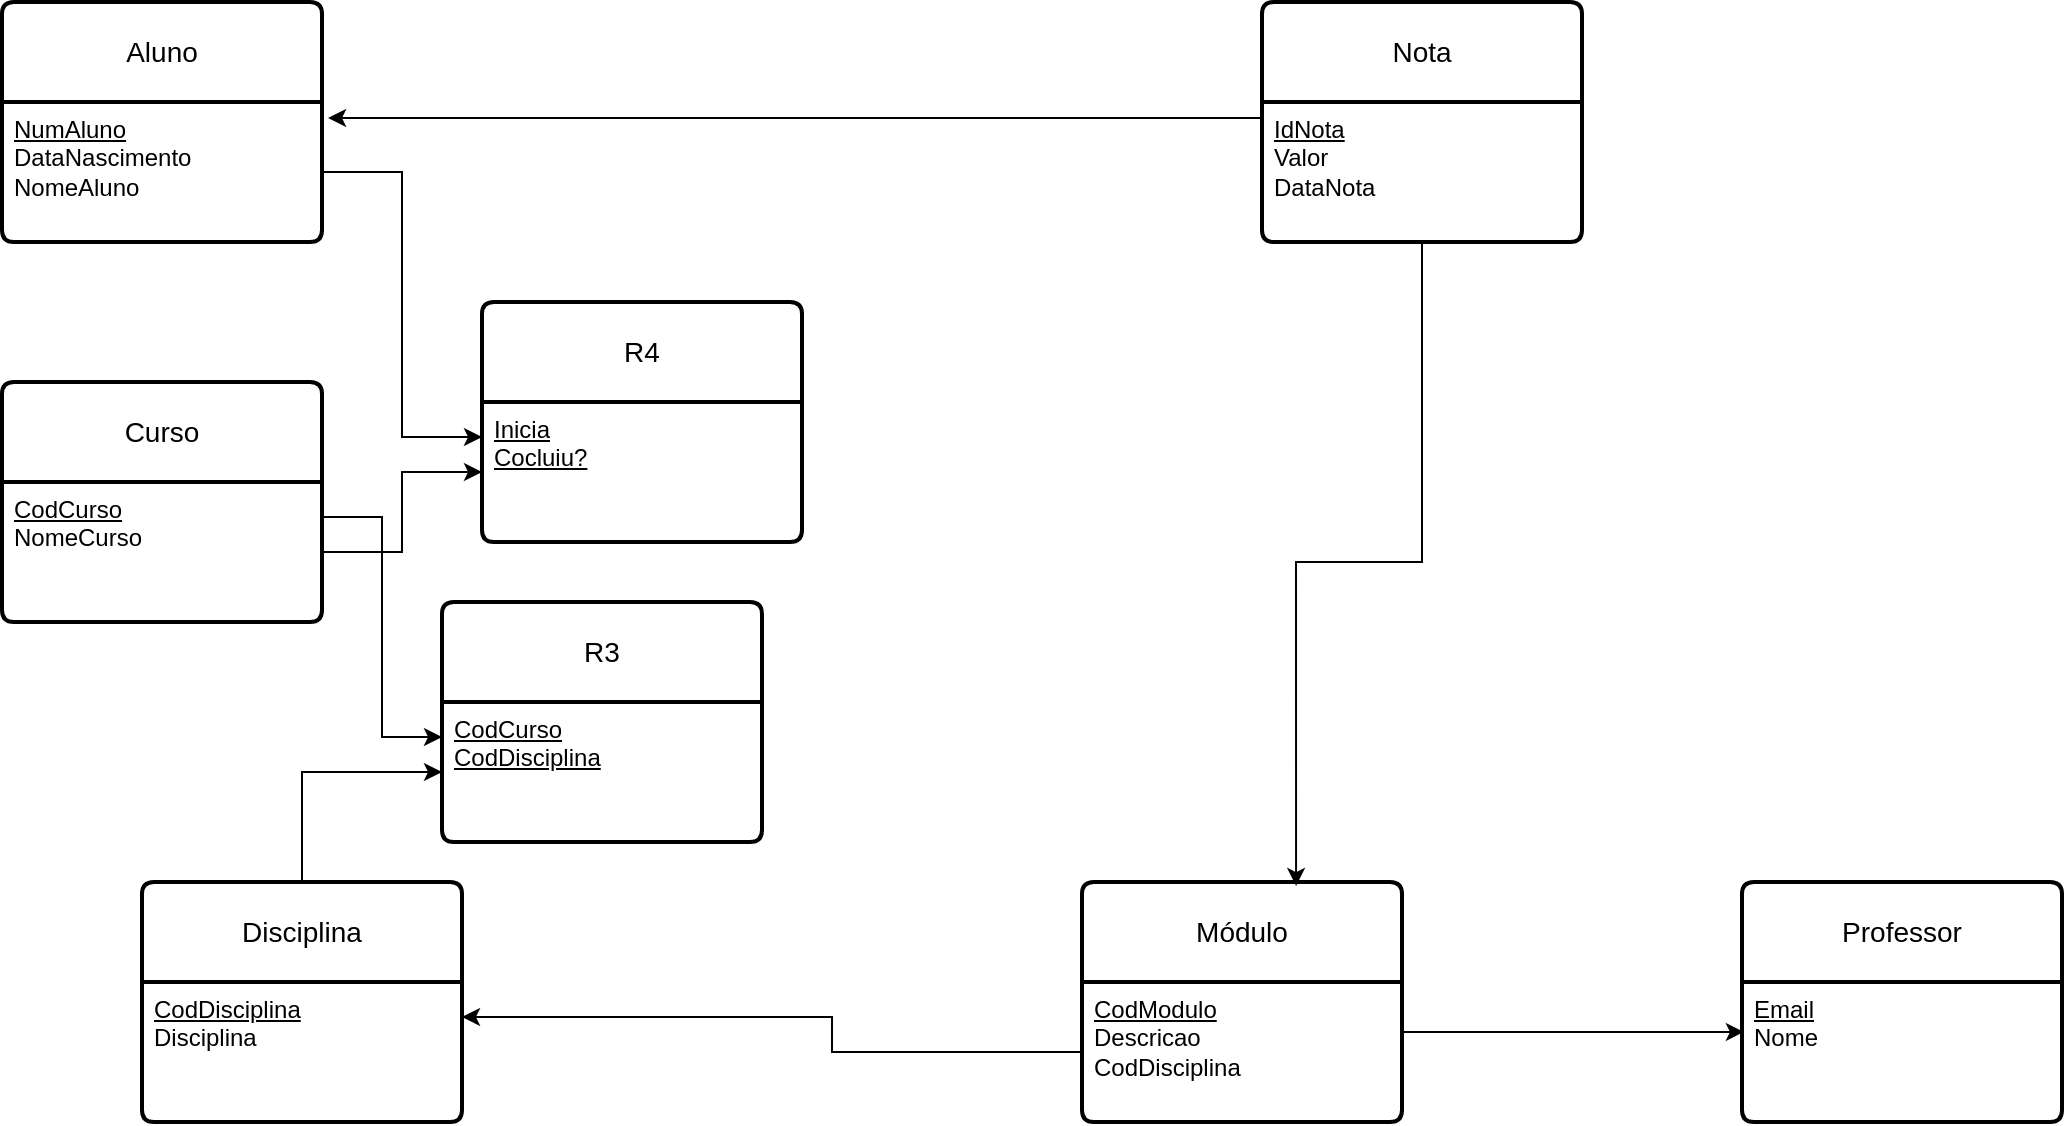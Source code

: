 <mxfile version="28.2.7">
  <diagram name="Página-1" id="FTeC7_8QzdlVlI3I9Mvk">
    <mxGraphModel dx="1426" dy="785" grid="1" gridSize="10" guides="1" tooltips="1" connect="1" arrows="1" fold="1" page="1" pageScale="1" pageWidth="1654" pageHeight="2336" math="0" shadow="0">
      <root>
        <mxCell id="0" />
        <mxCell id="1" parent="0" />
        <mxCell id="6bJcXYdi7RKFtDTyvEfA-14" value="Nota" style="swimlane;childLayout=stackLayout;horizontal=1;startSize=50;horizontalStack=0;rounded=1;fontSize=14;fontStyle=0;strokeWidth=2;resizeParent=0;resizeLast=1;shadow=0;dashed=0;align=center;arcSize=4;whiteSpace=wrap;html=1;" parent="1" vertex="1">
          <mxGeometry x="850" y="180" width="160" height="120" as="geometry" />
        </mxCell>
        <mxCell id="6bJcXYdi7RKFtDTyvEfA-15" value="&lt;u&gt;IdNota&lt;/u&gt;&lt;div&gt;Valor&lt;br&gt;&lt;div&gt;DataNota&lt;/div&gt;&lt;/div&gt;" style="align=left;strokeColor=none;fillColor=none;spacingLeft=4;spacingRight=4;fontSize=12;verticalAlign=top;resizable=0;rotatable=0;part=1;html=1;whiteSpace=wrap;" parent="6bJcXYdi7RKFtDTyvEfA-14" vertex="1">
          <mxGeometry y="50" width="160" height="70" as="geometry" />
        </mxCell>
        <mxCell id="6bJcXYdi7RKFtDTyvEfA-22" value="Aluno" style="swimlane;childLayout=stackLayout;horizontal=1;startSize=50;horizontalStack=0;rounded=1;fontSize=14;fontStyle=0;strokeWidth=2;resizeParent=0;resizeLast=1;shadow=0;dashed=0;align=center;arcSize=4;whiteSpace=wrap;html=1;" parent="1" vertex="1">
          <mxGeometry x="220" y="180" width="160" height="120" as="geometry" />
        </mxCell>
        <mxCell id="6bJcXYdi7RKFtDTyvEfA-23" value="&lt;u&gt;NumAluno&lt;/u&gt;&lt;br&gt;&lt;div&gt;DataNascimento&lt;/div&gt;&lt;div&gt;NomeAluno&lt;/div&gt;" style="align=left;strokeColor=none;fillColor=none;spacingLeft=4;spacingRight=4;fontSize=12;verticalAlign=top;resizable=0;rotatable=0;part=1;html=1;whiteSpace=wrap;" parent="6bJcXYdi7RKFtDTyvEfA-22" vertex="1">
          <mxGeometry y="50" width="160" height="70" as="geometry" />
        </mxCell>
        <mxCell id="8zlrZK70hH1nTl3RyPgM-11" value="&lt;br&gt;&lt;div&gt;&lt;br&gt;&lt;/div&gt;" style="align=left;strokeColor=none;fillColor=none;spacingLeft=4;spacingRight=4;fontSize=12;verticalAlign=top;resizable=0;rotatable=0;part=1;html=1;whiteSpace=wrap;" vertex="1" parent="6bJcXYdi7RKFtDTyvEfA-22">
          <mxGeometry y="120" width="160" as="geometry" />
        </mxCell>
        <mxCell id="6bJcXYdi7RKFtDTyvEfA-24" value="Curso" style="swimlane;childLayout=stackLayout;horizontal=1;startSize=50;horizontalStack=0;rounded=1;fontSize=14;fontStyle=0;strokeWidth=2;resizeParent=0;resizeLast=1;shadow=0;dashed=0;align=center;arcSize=4;whiteSpace=wrap;html=1;" parent="1" vertex="1">
          <mxGeometry x="220" y="370" width="160" height="120" as="geometry" />
        </mxCell>
        <mxCell id="6bJcXYdi7RKFtDTyvEfA-25" value="&lt;div&gt;&lt;u&gt;CodCurso&lt;/u&gt;&lt;/div&gt;&lt;div&gt;NomeCurso&lt;/div&gt;" style="align=left;strokeColor=none;fillColor=none;spacingLeft=4;spacingRight=4;fontSize=12;verticalAlign=top;resizable=0;rotatable=0;part=1;html=1;whiteSpace=wrap;" parent="6bJcXYdi7RKFtDTyvEfA-24" vertex="1">
          <mxGeometry y="50" width="160" height="70" as="geometry" />
        </mxCell>
        <mxCell id="8zlrZK70hH1nTl3RyPgM-58" style="edgeStyle=orthogonalEdgeStyle;rounded=0;orthogonalLoop=1;jettySize=auto;html=1;entryX=0;entryY=0.5;entryDx=0;entryDy=0;" edge="1" parent="1" source="8zlrZK70hH1nTl3RyPgM-2" target="8zlrZK70hH1nTl3RyPgM-56">
          <mxGeometry relative="1" as="geometry" />
        </mxCell>
        <mxCell id="8zlrZK70hH1nTl3RyPgM-2" value="Disciplina" style="swimlane;childLayout=stackLayout;horizontal=1;startSize=50;horizontalStack=0;rounded=1;fontSize=14;fontStyle=0;strokeWidth=2;resizeParent=0;resizeLast=1;shadow=0;dashed=0;align=center;arcSize=4;whiteSpace=wrap;html=1;" vertex="1" parent="1">
          <mxGeometry x="290" y="620" width="160" height="120" as="geometry" />
        </mxCell>
        <mxCell id="8zlrZK70hH1nTl3RyPgM-3" value="&lt;u&gt;CodDisciplina&lt;/u&gt;&lt;div&gt;Disciplina&lt;/div&gt;" style="align=left;strokeColor=none;fillColor=none;spacingLeft=4;spacingRight=4;fontSize=12;verticalAlign=top;resizable=0;rotatable=0;part=1;html=1;whiteSpace=wrap;" vertex="1" parent="8zlrZK70hH1nTl3RyPgM-2">
          <mxGeometry y="50" width="160" height="70" as="geometry" />
        </mxCell>
        <mxCell id="8zlrZK70hH1nTl3RyPgM-4" value="Professor" style="swimlane;childLayout=stackLayout;horizontal=1;startSize=50;horizontalStack=0;rounded=1;fontSize=14;fontStyle=0;strokeWidth=2;resizeParent=0;resizeLast=1;shadow=0;dashed=0;align=center;arcSize=4;whiteSpace=wrap;html=1;" vertex="1" parent="1">
          <mxGeometry x="1090" y="620" width="160" height="120" as="geometry" />
        </mxCell>
        <mxCell id="8zlrZK70hH1nTl3RyPgM-5" value="&lt;u&gt;Email&lt;/u&gt;&lt;br&gt;&lt;div&gt;Nome&lt;/div&gt;" style="align=left;strokeColor=none;fillColor=none;spacingLeft=4;spacingRight=4;fontSize=12;verticalAlign=top;resizable=0;rotatable=0;part=1;html=1;whiteSpace=wrap;" vertex="1" parent="8zlrZK70hH1nTl3RyPgM-4">
          <mxGeometry y="50" width="160" height="70" as="geometry" />
        </mxCell>
        <mxCell id="8zlrZK70hH1nTl3RyPgM-6" value="Módulo" style="swimlane;childLayout=stackLayout;horizontal=1;startSize=50;horizontalStack=0;rounded=1;fontSize=14;fontStyle=0;strokeWidth=2;resizeParent=0;resizeLast=1;shadow=0;dashed=0;align=center;arcSize=4;whiteSpace=wrap;html=1;" vertex="1" parent="1">
          <mxGeometry x="760" y="620" width="160" height="120" as="geometry" />
        </mxCell>
        <mxCell id="8zlrZK70hH1nTl3RyPgM-7" value="&lt;u&gt;CodModulo&lt;/u&gt;&lt;br&gt;&lt;div&gt;Descricao&lt;/div&gt;&lt;div&gt;CodDisciplina&lt;/div&gt;" style="align=left;strokeColor=none;fillColor=none;spacingLeft=4;spacingRight=4;fontSize=12;verticalAlign=top;resizable=0;rotatable=0;part=1;html=1;whiteSpace=wrap;" vertex="1" parent="8zlrZK70hH1nTl3RyPgM-6">
          <mxGeometry y="50" width="160" height="70" as="geometry" />
        </mxCell>
        <mxCell id="8zlrZK70hH1nTl3RyPgM-28" value="R4" style="swimlane;childLayout=stackLayout;horizontal=1;startSize=50;horizontalStack=0;rounded=1;fontSize=14;fontStyle=0;strokeWidth=2;resizeParent=0;resizeLast=1;shadow=0;dashed=0;align=center;arcSize=4;whiteSpace=wrap;html=1;" vertex="1" parent="1">
          <mxGeometry x="460" y="330" width="160" height="120" as="geometry" />
        </mxCell>
        <mxCell id="8zlrZK70hH1nTl3RyPgM-29" value="&lt;u&gt;Inicia&lt;/u&gt;&lt;br&gt;&lt;div&gt;&lt;u&gt;Cocluiu?&lt;/u&gt;&lt;/div&gt;" style="align=left;strokeColor=none;fillColor=none;spacingLeft=4;spacingRight=4;fontSize=12;verticalAlign=top;resizable=0;rotatable=0;part=1;html=1;whiteSpace=wrap;" vertex="1" parent="8zlrZK70hH1nTl3RyPgM-28">
          <mxGeometry y="50" width="160" height="70" as="geometry" />
        </mxCell>
        <mxCell id="8zlrZK70hH1nTl3RyPgM-32" style="edgeStyle=orthogonalEdgeStyle;rounded=0;orthogonalLoop=1;jettySize=auto;html=1;entryX=1.019;entryY=0.114;entryDx=0;entryDy=0;entryPerimeter=0;exitX=0;exitY=0.129;exitDx=0;exitDy=0;exitPerimeter=0;" edge="1" parent="1" source="6bJcXYdi7RKFtDTyvEfA-15" target="6bJcXYdi7RKFtDTyvEfA-23">
          <mxGeometry relative="1" as="geometry">
            <mxPoint x="920" y="247.5" as="targetPoint" />
            <Array as="points">
              <mxPoint x="850" y="238" />
            </Array>
          </mxGeometry>
        </mxCell>
        <mxCell id="8zlrZK70hH1nTl3RyPgM-39" style="edgeStyle=orthogonalEdgeStyle;rounded=0;orthogonalLoop=1;jettySize=auto;html=1;entryX=0;entryY=0.25;entryDx=0;entryDy=0;" edge="1" parent="1" source="6bJcXYdi7RKFtDTyvEfA-23" target="8zlrZK70hH1nTl3RyPgM-29">
          <mxGeometry relative="1" as="geometry" />
        </mxCell>
        <mxCell id="8zlrZK70hH1nTl3RyPgM-40" style="edgeStyle=orthogonalEdgeStyle;rounded=0;orthogonalLoop=1;jettySize=auto;html=1;entryX=0;entryY=0.5;entryDx=0;entryDy=0;" edge="1" parent="1" source="6bJcXYdi7RKFtDTyvEfA-25" target="8zlrZK70hH1nTl3RyPgM-29">
          <mxGeometry relative="1" as="geometry" />
        </mxCell>
        <mxCell id="8zlrZK70hH1nTl3RyPgM-49" style="edgeStyle=orthogonalEdgeStyle;rounded=0;orthogonalLoop=1;jettySize=auto;html=1;entryX=0.006;entryY=0.357;entryDx=0;entryDy=0;entryPerimeter=0;" edge="1" parent="1" source="8zlrZK70hH1nTl3RyPgM-7" target="8zlrZK70hH1nTl3RyPgM-5">
          <mxGeometry relative="1" as="geometry">
            <Array as="points">
              <mxPoint x="960" y="695" />
              <mxPoint x="960" y="695" />
            </Array>
          </mxGeometry>
        </mxCell>
        <mxCell id="8zlrZK70hH1nTl3RyPgM-50" style="edgeStyle=orthogonalEdgeStyle;rounded=0;orthogonalLoop=1;jettySize=auto;html=1;entryX=1;entryY=0.25;entryDx=0;entryDy=0;exitX=0;exitY=0.5;exitDx=0;exitDy=0;" edge="1" parent="1" source="8zlrZK70hH1nTl3RyPgM-7" target="8zlrZK70hH1nTl3RyPgM-3">
          <mxGeometry relative="1" as="geometry">
            <Array as="points">
              <mxPoint x="635" y="705" />
              <mxPoint x="635" y="688" />
            </Array>
          </mxGeometry>
        </mxCell>
        <mxCell id="8zlrZK70hH1nTl3RyPgM-51" style="edgeStyle=orthogonalEdgeStyle;rounded=0;orthogonalLoop=1;jettySize=auto;html=1;entryX=0.669;entryY=0.017;entryDx=0;entryDy=0;entryPerimeter=0;" edge="1" parent="1" source="6bJcXYdi7RKFtDTyvEfA-15" target="8zlrZK70hH1nTl3RyPgM-6">
          <mxGeometry relative="1" as="geometry" />
        </mxCell>
        <mxCell id="8zlrZK70hH1nTl3RyPgM-55" value="R3" style="swimlane;childLayout=stackLayout;horizontal=1;startSize=50;horizontalStack=0;rounded=1;fontSize=14;fontStyle=0;strokeWidth=2;resizeParent=0;resizeLast=1;shadow=0;dashed=0;align=center;arcSize=4;whiteSpace=wrap;html=1;" vertex="1" parent="1">
          <mxGeometry x="440" y="480" width="160" height="120" as="geometry" />
        </mxCell>
        <mxCell id="8zlrZK70hH1nTl3RyPgM-56" value="&lt;u&gt;CodCurso&lt;/u&gt;&lt;br&gt;&lt;div&gt;&lt;u&gt;CodDisciplina&lt;/u&gt;&lt;/div&gt;" style="align=left;strokeColor=none;fillColor=none;spacingLeft=4;spacingRight=4;fontSize=12;verticalAlign=top;resizable=0;rotatable=0;part=1;html=1;whiteSpace=wrap;" vertex="1" parent="8zlrZK70hH1nTl3RyPgM-55">
          <mxGeometry y="50" width="160" height="70" as="geometry" />
        </mxCell>
        <mxCell id="8zlrZK70hH1nTl3RyPgM-59" style="edgeStyle=orthogonalEdgeStyle;rounded=0;orthogonalLoop=1;jettySize=auto;html=1;entryX=0;entryY=0.25;entryDx=0;entryDy=0;exitX=1;exitY=0.25;exitDx=0;exitDy=0;" edge="1" parent="1" source="6bJcXYdi7RKFtDTyvEfA-25" target="8zlrZK70hH1nTl3RyPgM-56">
          <mxGeometry relative="1" as="geometry">
            <Array as="points">
              <mxPoint x="410" y="438" />
              <mxPoint x="410" y="548" />
            </Array>
          </mxGeometry>
        </mxCell>
      </root>
    </mxGraphModel>
  </diagram>
</mxfile>
